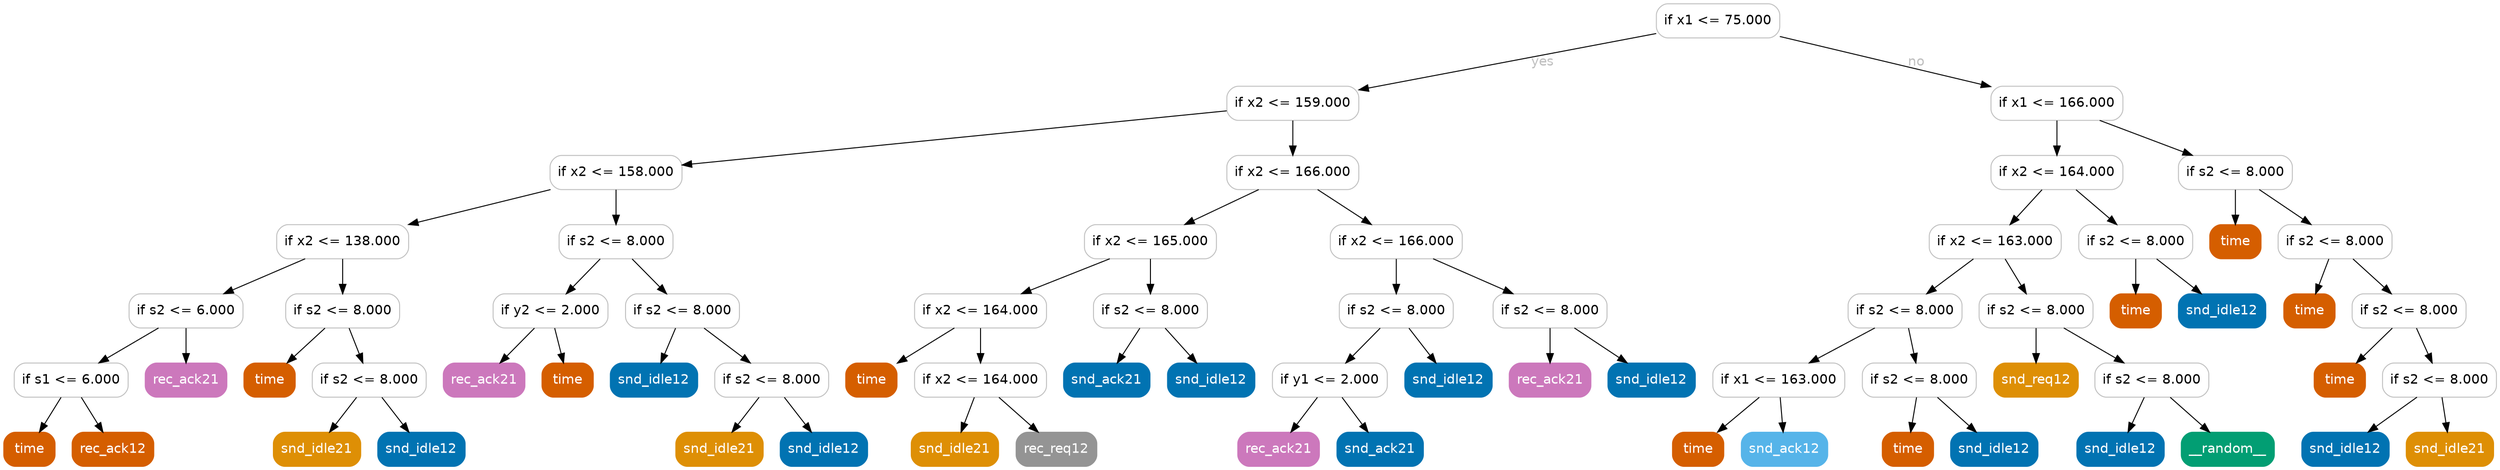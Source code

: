 digraph Tree {
	graph [bb="0,0,2626,488"];
	node [color=gray,
		fillcolor=white,
		fontname=helvetica,
		label="\N",
		shape=box,
		style="filled, rounded"
	];
	edge [fontname=helvetica];
	0	[height=0.5,
		label="if x1 <= 75.000",
		pos="1806,470",
		width=1.8056];
	1	[height=0.5,
		label="if x2 <= 159.000",
		pos="1358,383",
		width=1.9306];
	0 -> 1	[fontcolor=gray,
		label=yes,
		lp="1621.5,426.5",
		pos="e,1427.6,397.21 1740.9,456.64 1660.6,441.4 1524.1,415.52 1437.7,399.12"];
	42	[height=0.5,
		label="if x1 <= 166.000",
		pos="2163,383",
		width=1.9306];
	0 -> 42	[fontcolor=gray,
		label=no,
		lp="2015,426.5",
		pos="e,2093.2,400.62 1871.1,453.51 1930.7,439.3 2019.2,418.23 2083.2,403.01"];
	2	[height=0.5,
		label="if x2 <= 158.000",
		pos="645,310",
		width=1.9306];
	1 -> 2	[fontcolor=gray,
		pos="e,714.68,317.94 1288.3,375.06 1155.3,361.81 865.69,332.98 724.96,318.96"];
	23	[height=0.5,
		label="if x2 <= 166.000",
		pos="1358,310",
		width=1.9306];
	1 -> 23	[fontcolor=gray,
		pos="e,1358,328.03 1358,364.81 1358,356.79 1358,347.05 1358,338.07"];
	3	[height=0.5,
		label="if x2 <= 138.000",
		pos="357,237",
		width=1.9306];
	2 -> 3	[fontcolor=gray,
		pos="e,426.42,255.11 576.02,291.99 533.94,281.62 480,268.32 436.18,257.52"];
	14	[height=0.5,
		label="if s2 <= 8.000",
		pos="645,237",
		width=1.6667];
	2 -> 14	[fontcolor=gray,
		pos="e,645,255.03 645,291.81 645,283.79 645,274.05 645,265.07"];
	4	[height=0.5,
		label="if s2 <= 6.000",
		pos="192,164",
		width=1.6667];
	3 -> 4	[fontcolor=gray,
		pos="e,231.77,182.11 317.48,218.99 294.59,209.14 265.57,196.66 241.2,186.17"];
	9	[height=0.5,
		label="if s2 <= 8.000",
		pos="357,164",
		width=1.6667];
	3 -> 9	[fontcolor=gray,
		pos="e,357,182.03 357,218.81 357,210.79 357,201.05 357,192.07"];
	5	[height=0.5,
		label="if s1 <= 6.000",
		pos="71,91",
		width=1.6667];
	4 -> 5	[fontcolor=gray,
		pos="e,100.17,109.11 163.02,145.99 146.82,136.49 126.45,124.54 108.99,114.29"];
	8	[color="#cc78bc",
		fillcolor="#cc78bc",
		fontcolor=white,
		height=0.5,
		label=rec_ack21,
		pos="192,91",
		width=1.1944];
	4 -> 8	[fontcolor=gray,
		pos="e,192,109.03 192,145.81 192,137.79 192,128.05 192,119.07"];
	6	[color="#d55e00",
		fillcolor="#d55e00",
		fontcolor=white,
		height=0.5,
		label=time,
		pos="27,18",
		width=0.75];
	5 -> 6	[fontcolor=gray,
		pos="e,37.553,36.029 60.349,72.813 55.106,64.353 48.68,53.984 42.873,44.612"];
	7	[color="#d55e00",
		fillcolor="#d55e00",
		fontcolor=white,
		height=0.5,
		label=rec_ack12,
		pos="115,18",
		width=1.1944];
	5 -> 7	[fontcolor=gray,
		pos="e,104.45,36.029 81.651,72.813 86.894,64.353 93.32,53.984 99.127,44.612"];
	10	[color="#d55e00",
		fillcolor="#d55e00",
		fontcolor=white,
		height=0.5,
		label=time,
		pos="280,91",
		width=0.75];
	9 -> 10	[fontcolor=gray,
		pos="e,298.47,109.03 338.36,145.81 328.62,136.83 316.54,125.69 305.9,115.89"];
	11	[height=0.5,
		label="if s2 <= 8.000",
		pos="385,91",
		width=1.6667];
	9 -> 11	[fontcolor=gray,
		pos="e,378.28,109.03 363.78,145.81 367.01,137.62 370.95,127.62 374.56,118.48"];
	12	[color="#de8f05",
		fillcolor="#de8f05",
		fontcolor=white,
		height=0.5,
		label=snd_idle21,
		pos="330,18",
		width=1.2778];
	11 -> 12	[fontcolor=gray,
		pos="e,343.19,36.029 371.69,72.813 365,64.179 356.77,53.555 349.39,44.034"];
	13	[color="#0173b2",
		fillcolor="#0173b2",
		fontcolor=white,
		height=0.5,
		label=snd_idle12,
		pos="440,18",
		width=1.2778];
	11 -> 13	[fontcolor=gray,
		pos="e,426.81,36.029 398.31,72.813 405,64.179 413.23,53.555 420.61,44.034"];
	15	[height=0.5,
		label="if y2 <= 2.000",
		pos="576,164",
		width=1.6806];
	14 -> 15	[fontcolor=gray,
		pos="e,592.55,182.03 628.3,218.81 619.74,210 609.16,199.13 599.77,189.46"];
	18	[height=0.5,
		label="if s2 <= 8.000",
		pos="715,164",
		width=1.6667];
	14 -> 18	[fontcolor=gray,
		pos="e,698.21,182.03 661.95,218.81 670.72,209.92 681.57,198.91 691.17,189.17"];
	16	[color="#cc78bc",
		fillcolor="#cc78bc",
		fontcolor=white,
		height=0.5,
		label=rec_ack21,
		pos="506,91",
		width=1.1944];
	15 -> 16	[fontcolor=gray,
		pos="e,522.79,109.03 559.05,145.81 550.28,136.92 539.43,125.91 529.83,116.17"];
	17	[color="#d55e00",
		fillcolor="#d55e00",
		fontcolor=white,
		height=0.5,
		label=time,
		pos="594,91",
		width=0.75];
	15 -> 17	[fontcolor=gray,
		pos="e,589.68,109.03 580.36,145.81 582.41,137.7 584.91,127.84 587.21,118.78"];
	19	[color="#0173b2",
		fillcolor="#0173b2",
		fontcolor=white,
		height=0.5,
		label=snd_idle12,
		pos="685,91",
		width=1.2778];
	18 -> 19	[fontcolor=gray,
		pos="e,692.2,109.03 707.74,145.81 704.27,137.62 700.05,127.62 696.19,118.48"];
	20	[height=0.5,
		label="if s2 <= 8.000",
		pos="809,91",
		width=1.6667];
	18 -> 20	[fontcolor=gray,
		pos="e,786.45,109.03 737.75,145.81 749.88,136.66 764.97,125.26 778.13,115.32"];
	21	[color="#de8f05",
		fillcolor="#de8f05",
		fontcolor=white,
		height=0.5,
		label=snd_idle21,
		pos="754,18",
		width=1.2778];
	20 -> 21	[fontcolor=gray,
		pos="e,767.19,36.029 795.69,72.813 789,64.179 780.77,53.555 773.39,44.034"];
	22	[color="#0173b2",
		fillcolor="#0173b2",
		fontcolor=white,
		height=0.5,
		label=snd_idle12,
		pos="864,18",
		width=1.2778];
	20 -> 22	[fontcolor=gray,
		pos="e,850.81,36.029 822.31,72.813 829,64.179 837.23,53.555 844.61,44.034"];
	24	[height=0.5,
		label="if x2 <= 165.000",
		pos="1208,237",
		width=1.9306];
	23 -> 24	[fontcolor=gray,
		pos="e,1244.2,255.11 1322.1,291.99 1301.4,282.23 1275.3,269.88 1253.3,259.45"];
	33	[height=0.5,
		label="if x2 <= 166.000",
		pos="1467,237",
		width=1.9306];
	23 -> 33	[fontcolor=gray,
		pos="e,1440.7,255.11 1384.1,291.99 1398.6,282.58 1416.7,270.76 1432.3,260.57"];
	25	[height=0.5,
		label="if x2 <= 164.000",
		pos="1029,164",
		width=1.9306];
	24 -> 25	[fontcolor=gray,
		pos="e,1072.1,182.11 1165.1,218.99 1140.1,209.06 1108.2,196.43 1081.7,185.89"];
	30	[height=0.5,
		label="if s2 <= 8.000",
		pos="1208,164",
		width=1.6667];
	24 -> 30	[fontcolor=gray,
		pos="e,1208,182.03 1208,218.81 1208,210.79 1208,201.05 1208,192.07"];
	26	[color="#d55e00",
		fillcolor="#d55e00",
		fontcolor=white,
		height=0.5,
		label=time,
		pos="914,91",
		width=0.75];
	25 -> 26	[fontcolor=gray,
		pos="e,941.32,108.87 1001.5,145.99 986.09,136.51 966.77,124.58 950.2,114.35"];
	27	[height=0.5,
		label="if x2 <= 164.000",
		pos="1029,91",
		width=1.9306];
	25 -> 27	[fontcolor=gray,
		pos="e,1029,109.03 1029,145.81 1029,137.79 1029,128.05 1029,119.07"];
	28	[color="#de8f05",
		fillcolor="#de8f05",
		fontcolor=white,
		height=0.5,
		label=snd_idle21,
		pos="1002,18",
		width=1.2778];
	27 -> 28	[fontcolor=gray,
		pos="e,1008.5,36.029 1022.5,72.813 1019.3,64.615 1015.5,54.623 1012.1,45.485"];
	29	[color="#949494",
		fillcolor="#949494",
		fontcolor=white,
		height=0.5,
		label=rec_req12,
		pos="1109,18",
		width=1.1806];
	27 -> 29	[fontcolor=gray,
		pos="e,1089.8,36.029 1048.4,72.813 1058.5,63.83 1071,52.693 1082.1,42.886"];
	31	[color="#0173b2",
		fillcolor="#0173b2",
		fontcolor=white,
		height=0.5,
		label=snd_ack21,
		pos="1162,91",
		width=1.2639];
	30 -> 31	[fontcolor=gray,
		pos="e,1173,109.03 1196.9,145.81 1191.4,137.35 1184.7,126.98 1178.6,117.61"];
	32	[color="#0173b2",
		fillcolor="#0173b2",
		fontcolor=white,
		height=0.5,
		label=snd_idle12,
		pos="1272,91",
		width=1.2778];
	30 -> 32	[fontcolor=gray,
		pos="e,1256.7,109.03 1223.5,145.81 1231.4,137 1241.2,126.13 1250,116.46"];
	34	[height=0.5,
		label="if s2 <= 8.000",
		pos="1467,164",
		width=1.6667];
	33 -> 34	[fontcolor=gray,
		pos="e,1467,182.03 1467,218.81 1467,210.79 1467,201.05 1467,192.07"];
	39	[height=0.5,
		label="if s2 <= 8.000",
		pos="1629,164",
		width=1.6667];
	33 -> 39	[fontcolor=gray,
		pos="e,1590,182.11 1505.8,218.99 1528.3,209.14 1556.8,196.66 1580.7,186.17"];
	35	[height=0.5,
		label="if y1 <= 2.000",
		pos="1397,91",
		width=1.6806];
	34 -> 35	[fontcolor=gray,
		pos="e,1413.8,109.03 1450.1,145.81 1441.3,136.92 1430.4,125.91 1420.8,116.17"];
	38	[color="#0173b2",
		fillcolor="#0173b2",
		fontcolor=white,
		height=0.5,
		label=snd_idle12,
		pos="1522,91",
		width=1.2778];
	34 -> 38	[fontcolor=gray,
		pos="e,1508.8,109.03 1480.3,145.81 1487,137.18 1495.2,126.56 1502.6,117.03"];
	36	[color="#cc78bc",
		fillcolor="#cc78bc",
		fontcolor=white,
		height=0.5,
		label=rec_ack21,
		pos="1343,18",
		width=1.1944];
	35 -> 36	[fontcolor=gray,
		pos="e,1356,36.029 1383.9,72.813 1377.4,64.179 1369.3,53.555 1362,44.034"];
	37	[color="#0173b2",
		fillcolor="#0173b2",
		fontcolor=white,
		height=0.5,
		label=snd_ack21,
		pos="1450,18",
		width=1.2639];
	35 -> 37	[fontcolor=gray,
		pos="e,1437.3,36.029 1409.8,72.813 1416.2,64.266 1424,53.769 1431.1,44.323"];
	40	[color="#cc78bc",
		fillcolor="#cc78bc",
		fontcolor=white,
		height=0.5,
		label=rec_ack21,
		pos="1629,91",
		width=1.1944];
	39 -> 40	[fontcolor=gray,
		pos="e,1629,109.03 1629,145.81 1629,137.79 1629,128.05 1629,119.07"];
	41	[color="#0173b2",
		fillcolor="#0173b2",
		fontcolor=white,
		height=0.5,
		label=snd_idle12,
		pos="1736,91",
		width=1.2778];
	39 -> 41	[fontcolor=gray,
		pos="e,1710.2,109.11 1654.6,145.99 1668.7,136.67 1686.3,124.97 1701.6,114.86"];
	43	[height=0.5,
		label="if x2 <= 164.000",
		pos="2163,310",
		width=1.9306];
	42 -> 43	[fontcolor=gray,
		pos="e,2163,328.03 2163,364.81 2163,356.79 2163,347.05 2163,338.07"];
	60	[height=0.5,
		label="if s2 <= 8.000",
		pos="2351,310",
		width=1.6667];
	42 -> 60	[fontcolor=gray,
		pos="e,2305.7,328.11 2208,364.99 2234.5,355.01 2268.1,342.32 2296,331.76"];
	44	[height=0.5,
		label="if x2 <= 163.000",
		pos="2098,237",
		width=1.9306];
	43 -> 44	[fontcolor=gray,
		pos="e,2113.6,255.03 2147.3,291.81 2139.2,283 2129.2,272.13 2120.4,262.46"];
	57	[height=0.5,
		label="if s2 <= 8.000",
		pos="2246,237",
		width=1.6667];
	43 -> 57	[fontcolor=gray,
		pos="e,2226.1,255.03 2183.1,291.81 2193.7,282.74 2206.9,271.48 2218.4,261.6"];
	45	[height=0.5,
		label="if s2 <= 8.000",
		pos="2003,164",
		width=1.6667];
	44 -> 45	[fontcolor=gray,
		pos="e,2025.8,182.03 2075,218.81 2062.6,209.57 2047.2,198.04 2033.8,188.03"];
	52	[height=0.5,
		label="if s2 <= 8.000",
		pos="2141,164",
		width=1.6667];
	44 -> 52	[fontcolor=gray,
		pos="e,2130.7,182.03 2108.4,218.81 2113.5,210.35 2119.8,199.98 2125.5,190.61"];
	46	[height=0.5,
		label="if x1 <= 163.000",
		pos="1870,91",
		width=1.9306];
	45 -> 46	[fontcolor=gray,
		pos="e,1902.1,109.11 1971.1,145.99 1953.1,136.36 1930.3,124.21 1911,113.87"];
	49	[height=0.5,
		label="if s2 <= 8.000",
		pos="2018,91",
		width=1.6667];
	45 -> 49	[fontcolor=gray,
		pos="e,2014.4,109.03 2006.6,145.81 2008.3,137.79 2010.4,128.05 2012.3,119.07"];
	47	[color="#d55e00",
		fillcolor="#d55e00",
		fontcolor=white,
		height=0.5,
		label=time,
		pos="1785,18",
		width=0.75];
	46 -> 47	[fontcolor=gray,
		pos="e,1805.4,36.029 1849.4,72.813 1838.6,63.743 1825.1,52.477 1813.3,42.6"];
	48	[color="#56b4e9",
		fillcolor="#56b4e9",
		fontcolor=white,
		height=0.5,
		label=snd_ack12,
		pos="1876,18",
		width=1.2639];
	46 -> 48	[fontcolor=gray,
		pos="e,1874.6,36.029 1871.5,72.813 1872.1,64.789 1873,55.047 1873.7,46.069"];
	50	[color="#d55e00",
		fillcolor="#d55e00",
		fontcolor=white,
		height=0.5,
		label=time,
		pos="2006,18",
		width=0.75];
	49 -> 50	[fontcolor=gray,
		pos="e,2008.9,36.029 2015.1,72.813 2013.7,64.789 2012.1,55.047 2010.6,46.069"];
	51	[color="#0173b2",
		fillcolor="#0173b2",
		fontcolor=white,
		height=0.5,
		label=snd_idle12,
		pos="2097,18",
		width=1.2778];
	49 -> 51	[fontcolor=gray,
		pos="e,2078.1,36.029 2037.1,72.813 2047.1,63.83 2059.5,52.693 2070.4,42.886"];
	53	[color="#de8f05",
		fillcolor="#de8f05",
		fontcolor=white,
		height=0.5,
		label=snd_req12,
		pos="2141,91",
		width=1.2361];
	52 -> 53	[fontcolor=gray,
		pos="e,2141,109.03 2141,145.81 2141,137.79 2141,128.05 2141,119.07"];
	54	[height=0.5,
		label="if s2 <= 8.000",
		pos="2263,91",
		width=1.6667];
	52 -> 54	[fontcolor=gray,
		pos="e,2233.6,109.11 2170.2,145.99 2186.6,136.49 2207.1,124.54 2224.7,114.29"];
	55	[color="#0173b2",
		fillcolor="#0173b2",
		fontcolor=white,
		height=0.5,
		label=snd_idle12,
		pos="2230,18",
		width=1.2778];
	54 -> 55	[fontcolor=gray,
		pos="e,2237.9,36.029 2255,72.813 2251.2,64.528 2246.5,54.41 2242.2,45.193"];
	56	[color="#029e73",
		fillcolor="#029e73",
		fontcolor=white,
		height=0.5,
		label=__random__,
		pos="2343,18",
		width=1.3611];
	54 -> 56	[fontcolor=gray,
		pos="e,2323.8,36.029 2282.4,72.813 2292.5,63.83 2305,52.693 2316.1,42.886"];
	58	[color="#d55e00",
		fillcolor="#d55e00",
		fontcolor=white,
		height=0.5,
		label=time,
		pos="2246,164",
		width=0.75];
	57 -> 58	[fontcolor=gray,
		pos="e,2246,182.03 2246,218.81 2246,210.79 2246,201.05 2246,192.07"];
	59	[color="#0173b2",
		fillcolor="#0173b2",
		fontcolor=white,
		height=0.5,
		label=snd_idle12,
		pos="2337,164",
		width=1.2778];
	57 -> 59	[fontcolor=gray,
		pos="e,2315.2,182.03 2268,218.81 2279.8,209.66 2294.4,198.26 2307.1,188.32"];
	61	[color="#d55e00",
		fillcolor="#d55e00",
		fontcolor=white,
		height=0.5,
		label=time,
		pos="2351,237",
		width=0.75];
	60 -> 61	[fontcolor=gray,
		pos="e,2351,255.03 2351,291.81 2351,283.79 2351,274.05 2351,265.07"];
	62	[height=0.5,
		label="if s2 <= 8.000",
		pos="2456,237",
		width=1.6667];
	60 -> 62	[fontcolor=gray,
		pos="e,2430.7,255.11 2376.2,291.99 2389.9,282.67 2407.2,270.97 2422.2,260.86"];
	63	[color="#d55e00",
		fillcolor="#d55e00",
		fontcolor=white,
		height=0.5,
		label=time,
		pos="2429,164",
		width=0.75];
	62 -> 63	[fontcolor=gray,
		pos="e,2435.5,182.03 2449.5,218.81 2446.3,210.62 2442.5,200.62 2439.1,191.48"];
	64	[height=0.5,
		label="if s2 <= 8.000",
		pos="2534,164",
		width=1.6667];
	62 -> 64	[fontcolor=gray,
		pos="e,2515.3,182.03 2474.9,218.81 2484.7,209.83 2497,198.69 2507.8,188.89"];
	65	[color="#d55e00",
		fillcolor="#d55e00",
		fontcolor=white,
		height=0.5,
		label=time,
		pos="2461,91",
		width=0.75];
	64 -> 65	[fontcolor=gray,
		pos="e,2478.5,109.03 2516.3,145.81 2507.2,136.92 2495.9,125.91 2485.9,116.17"];
	66	[height=0.5,
		label="if s2 <= 8.000",
		pos="2566,91",
		width=1.6667];
	64 -> 66	[fontcolor=gray,
		pos="e,2558.3,109.03 2541.7,145.81 2545.5,137.53 2550,127.41 2554.2,118.19"];
	67	[color="#0173b2",
		fillcolor="#0173b2",
		fontcolor=white,
		height=0.5,
		label=snd_idle12,
		pos="2467,18",
		width=1.2778];
	66 -> 67	[fontcolor=gray,
		pos="e,2490.9,36.114 2542.3,72.994 2529.4,63.753 2513.3,52.192 2499.3,42.142"];
	68	[color="#de8f05",
		fillcolor="#de8f05",
		fontcolor=white,
		height=0.5,
		label=snd_idle21,
		pos="2577,18",
		width=1.2778];
	66 -> 68	[fontcolor=gray,
		pos="e,2574.4,36.029 2568.7,72.813 2569.9,64.789 2571.4,55.047 2572.8,46.069"];
}
